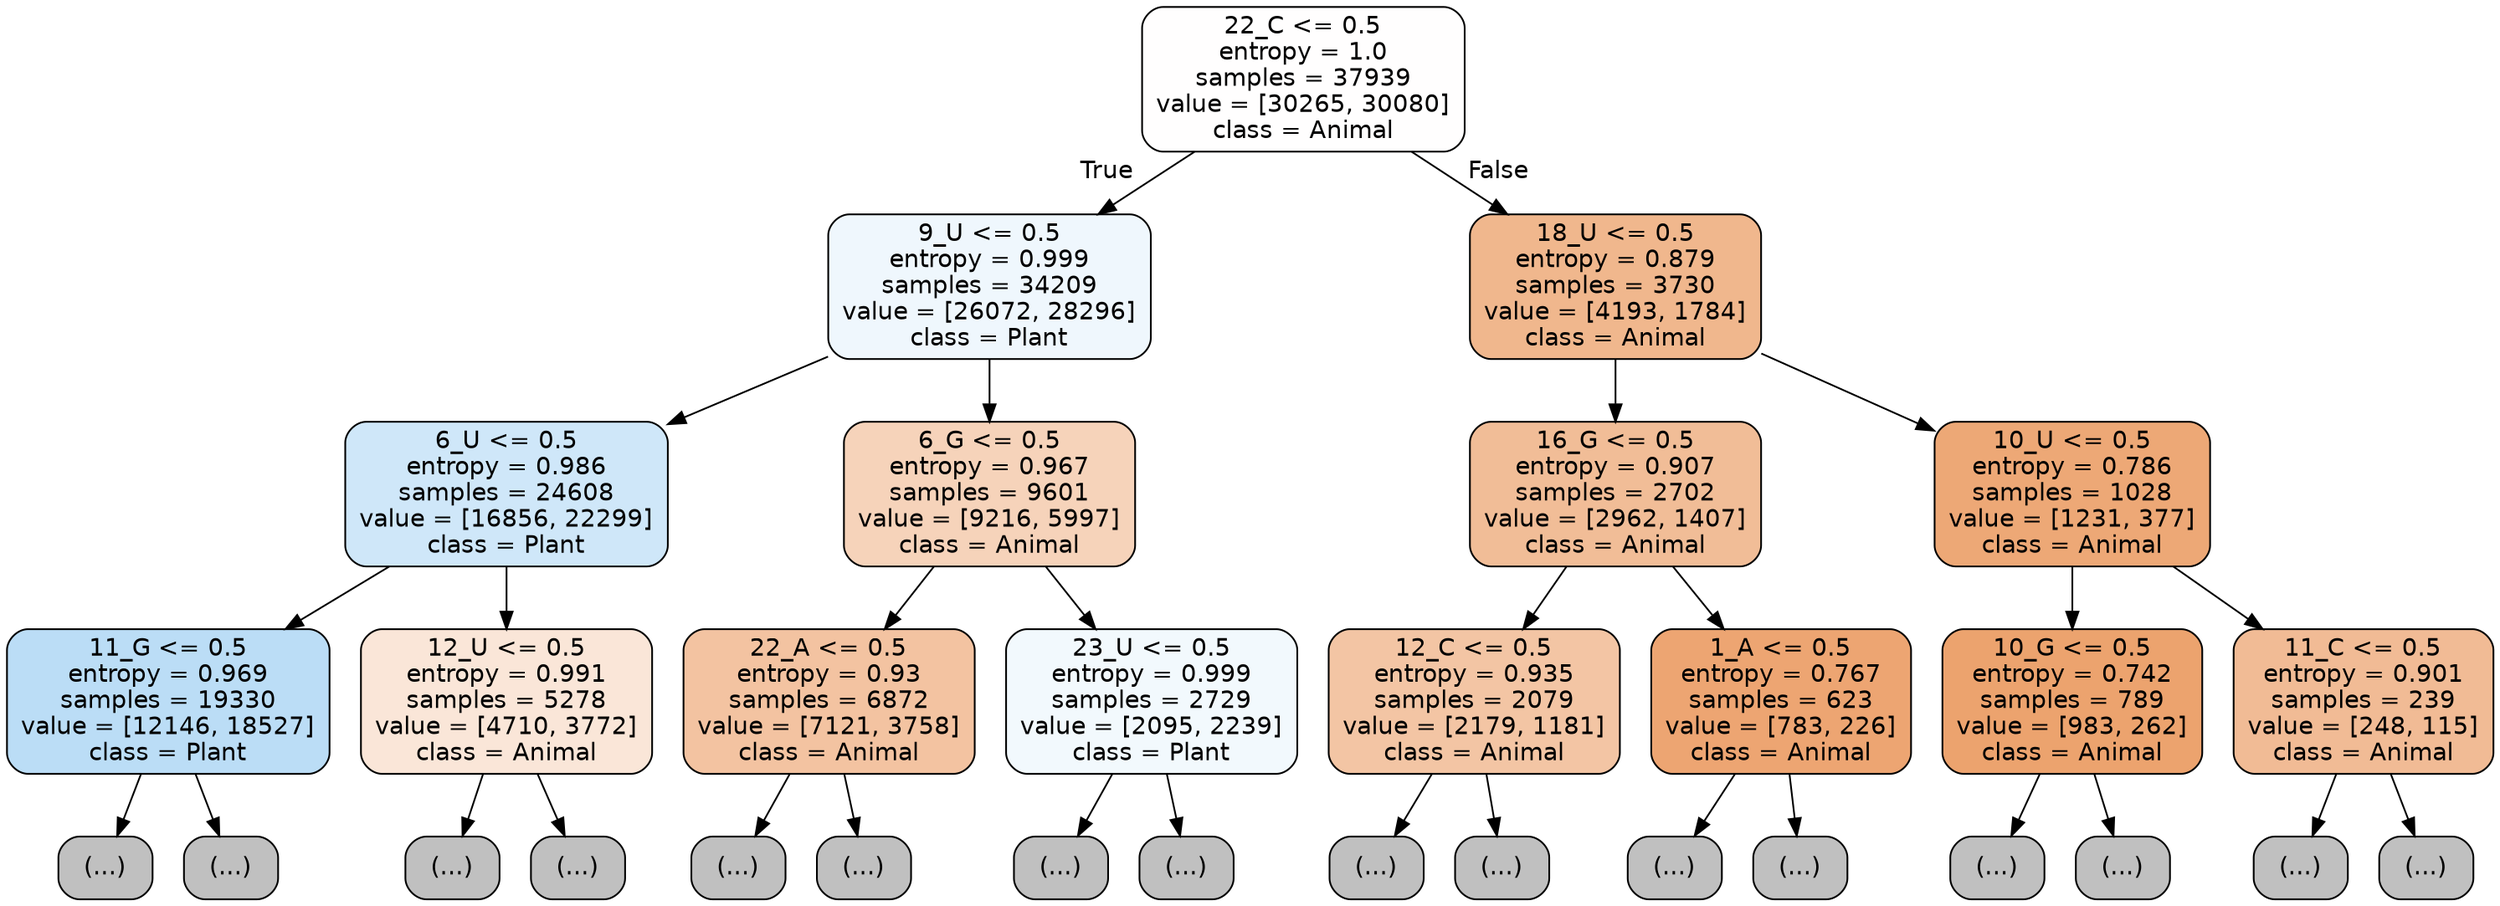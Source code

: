 digraph Tree {
node [shape=box, style="filled, rounded", color="black", fontname="helvetica"] ;
edge [fontname="helvetica"] ;
0 [label="22_C <= 0.5\nentropy = 1.0\nsamples = 37939\nvalue = [30265, 30080]\nclass = Animal", fillcolor="#fffefe"] ;
1 [label="9_U <= 0.5\nentropy = 0.999\nsamples = 34209\nvalue = [26072, 28296]\nclass = Plant", fillcolor="#eff7fd"] ;
0 -> 1 [labeldistance=2.5, labelangle=45, headlabel="True"] ;
2 [label="6_U <= 0.5\nentropy = 0.986\nsamples = 24608\nvalue = [16856, 22299]\nclass = Plant", fillcolor="#cfe7f9"] ;
1 -> 2 ;
3 [label="11_G <= 0.5\nentropy = 0.969\nsamples = 19330\nvalue = [12146, 18527]\nclass = Plant", fillcolor="#bbddf6"] ;
2 -> 3 ;
4 [label="(...)", fillcolor="#C0C0C0"] ;
3 -> 4 ;
5993 [label="(...)", fillcolor="#C0C0C0"] ;
3 -> 5993 ;
8252 [label="12_U <= 0.5\nentropy = 0.991\nsamples = 5278\nvalue = [4710, 3772]\nclass = Animal", fillcolor="#fae6d8"] ;
2 -> 8252 ;
8253 [label="(...)", fillcolor="#C0C0C0"] ;
8252 -> 8253 ;
10142 [label="(...)", fillcolor="#C0C0C0"] ;
8252 -> 10142 ;
10981 [label="6_G <= 0.5\nentropy = 0.967\nsamples = 9601\nvalue = [9216, 5997]\nclass = Animal", fillcolor="#f6d3ba"] ;
1 -> 10981 ;
10982 [label="22_A <= 0.5\nentropy = 0.93\nsamples = 6872\nvalue = [7121, 3758]\nclass = Animal", fillcolor="#f3c3a1"] ;
10981 -> 10982 ;
10983 [label="(...)", fillcolor="#C0C0C0"] ;
10982 -> 10983 ;
13670 [label="(...)", fillcolor="#C0C0C0"] ;
10982 -> 13670 ;
14089 [label="23_U <= 0.5\nentropy = 0.999\nsamples = 2729\nvalue = [2095, 2239]\nclass = Plant", fillcolor="#f2f9fd"] ;
10981 -> 14089 ;
14090 [label="(...)", fillcolor="#C0C0C0"] ;
14089 -> 14090 ;
15189 [label="(...)", fillcolor="#C0C0C0"] ;
14089 -> 15189 ;
15238 [label="18_U <= 0.5\nentropy = 0.879\nsamples = 3730\nvalue = [4193, 1784]\nclass = Animal", fillcolor="#f0b78d"] ;
0 -> 15238 [labeldistance=2.5, labelangle=-45, headlabel="False"] ;
15239 [label="16_G <= 0.5\nentropy = 0.907\nsamples = 2702\nvalue = [2962, 1407]\nclass = Animal", fillcolor="#f1bd97"] ;
15238 -> 15239 ;
15240 [label="12_C <= 0.5\nentropy = 0.935\nsamples = 2079\nvalue = [2179, 1181]\nclass = Animal", fillcolor="#f3c5a4"] ;
15239 -> 15240 ;
15241 [label="(...)", fillcolor="#C0C0C0"] ;
15240 -> 15241 ;
16094 [label="(...)", fillcolor="#C0C0C0"] ;
15240 -> 16094 ;
16337 [label="1_A <= 0.5\nentropy = 0.767\nsamples = 623\nvalue = [783, 226]\nclass = Animal", fillcolor="#eda572"] ;
15239 -> 16337 ;
16338 [label="(...)", fillcolor="#C0C0C0"] ;
16337 -> 16338 ;
16621 [label="(...)", fillcolor="#C0C0C0"] ;
16337 -> 16621 ;
16684 [label="10_U <= 0.5\nentropy = 0.786\nsamples = 1028\nvalue = [1231, 377]\nclass = Animal", fillcolor="#eda876"] ;
15238 -> 16684 ;
16685 [label="10_G <= 0.5\nentropy = 0.742\nsamples = 789\nvalue = [983, 262]\nclass = Animal", fillcolor="#eca36e"] ;
16684 -> 16685 ;
16686 [label="(...)", fillcolor="#C0C0C0"] ;
16685 -> 16686 ;
16911 [label="(...)", fillcolor="#C0C0C0"] ;
16685 -> 16911 ;
17044 [label="11_C <= 0.5\nentropy = 0.901\nsamples = 239\nvalue = [248, 115]\nclass = Animal", fillcolor="#f1bb95"] ;
16684 -> 17044 ;
17045 [label="(...)", fillcolor="#C0C0C0"] ;
17044 -> 17045 ;
17148 [label="(...)", fillcolor="#C0C0C0"] ;
17044 -> 17148 ;
}
